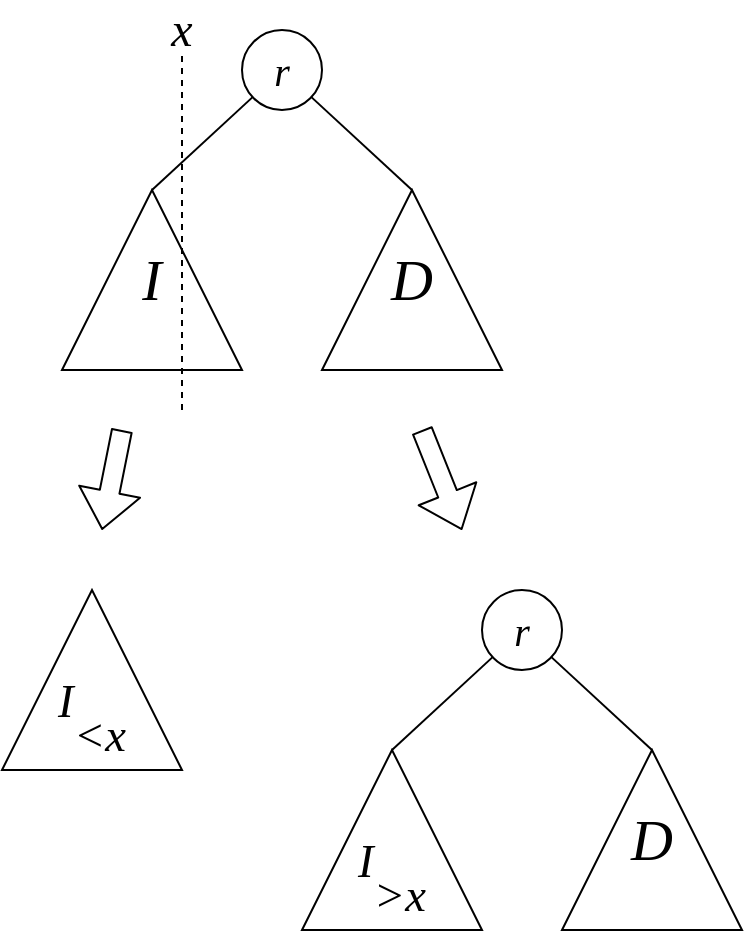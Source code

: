 <mxfile version="13.7.9" type="device"><diagram id="otQa4PzumtNPaNNn5bhl" name="Page-1"><mxGraphModel dx="1092" dy="816" grid="1" gridSize="10" guides="1" tooltips="1" connect="1" arrows="1" fold="1" page="1" pageScale="1" pageWidth="850" pageHeight="1100" math="0" shadow="0"><root><mxCell id="0"/><mxCell id="1" parent="0"/><mxCell id="btmikv2Kzrlya4nBIUJU-1" value="&lt;font style=&quot;font-size: 20px&quot; face=&quot;Times New Roman&quot;&gt;&lt;i&gt;r&lt;/i&gt;&lt;/font&gt;" style="ellipse;whiteSpace=wrap;html=1;aspect=fixed;" vertex="1" parent="1"><mxGeometry x="120" y="40" width="40" height="40" as="geometry"/></mxCell><mxCell id="btmikv2Kzrlya4nBIUJU-2" value="&lt;font face=&quot;Times New Roman&quot; size=&quot;1&quot;&gt;&lt;i style=&quot;font-size: 29px&quot;&gt;I&lt;/i&gt;&lt;/font&gt;" style="triangle;whiteSpace=wrap;html=1;direction=north;" vertex="1" parent="1"><mxGeometry x="30" y="120" width="90" height="90" as="geometry"/></mxCell><mxCell id="btmikv2Kzrlya4nBIUJU-3" value="&lt;font face=&quot;Times New Roman&quot; size=&quot;1&quot;&gt;&lt;i style=&quot;font-size: 29px&quot;&gt;D&lt;/i&gt;&lt;/font&gt;" style="triangle;whiteSpace=wrap;html=1;direction=north;" vertex="1" parent="1"><mxGeometry x="160" y="120" width="90" height="90" as="geometry"/></mxCell><mxCell id="btmikv2Kzrlya4nBIUJU-4" value="" style="endArrow=none;html=1;exitX=1;exitY=0.5;exitDx=0;exitDy=0;" edge="1" parent="1" source="btmikv2Kzrlya4nBIUJU-2" target="btmikv2Kzrlya4nBIUJU-1"><mxGeometry width="50" height="50" relative="1" as="geometry"><mxPoint x="390" y="360" as="sourcePoint"/><mxPoint x="440" y="310" as="targetPoint"/></mxGeometry></mxCell><mxCell id="btmikv2Kzrlya4nBIUJU-5" value="" style="endArrow=none;html=1;exitX=1;exitY=0.5;exitDx=0;exitDy=0;" edge="1" parent="1" source="btmikv2Kzrlya4nBIUJU-3" target="btmikv2Kzrlya4nBIUJU-1"><mxGeometry width="50" height="50" relative="1" as="geometry"><mxPoint x="400" y="360" as="sourcePoint"/><mxPoint x="450" y="310" as="targetPoint"/></mxGeometry></mxCell><mxCell id="btmikv2Kzrlya4nBIUJU-6" value="" style="shape=flexArrow;endArrow=classic;html=1;" edge="1" parent="1"><mxGeometry width="50" height="50" relative="1" as="geometry"><mxPoint x="60" y="240" as="sourcePoint"/><mxPoint x="50" y="290" as="targetPoint"/></mxGeometry></mxCell><mxCell id="btmikv2Kzrlya4nBIUJU-7" value="&lt;font face=&quot;Times New Roman&quot;&gt;&lt;span style=&quot;font-size: 28px&quot;&gt;&lt;i&gt;&lt;sup&gt;&lt;br style=&quot;font-size: 28px&quot;&gt;I&lt;/sup&gt;&lt;sub&gt;&amp;lt;x&lt;/sub&gt;&lt;/i&gt;&lt;/span&gt;&lt;/font&gt;" style="triangle;whiteSpace=wrap;html=1;direction=north;" vertex="1" parent="1"><mxGeometry y="320" width="90" height="90" as="geometry"/></mxCell><mxCell id="btmikv2Kzrlya4nBIUJU-13" value="&lt;font style=&quot;font-size: 20px&quot; face=&quot;Times New Roman&quot;&gt;&lt;i&gt;r&lt;/i&gt;&lt;/font&gt;" style="ellipse;whiteSpace=wrap;html=1;aspect=fixed;" vertex="1" parent="1"><mxGeometry x="240" y="320" width="40" height="40" as="geometry"/></mxCell><mxCell id="btmikv2Kzrlya4nBIUJU-15" value="&lt;font face=&quot;Times New Roman&quot; size=&quot;1&quot;&gt;&lt;i style=&quot;font-size: 29px&quot;&gt;D&lt;/i&gt;&lt;/font&gt;" style="triangle;whiteSpace=wrap;html=1;direction=north;" vertex="1" parent="1"><mxGeometry x="280" y="400" width="90" height="90" as="geometry"/></mxCell><mxCell id="btmikv2Kzrlya4nBIUJU-16" value="" style="endArrow=none;html=1;exitX=1;exitY=0.5;exitDx=0;exitDy=0;" edge="1" target="btmikv2Kzrlya4nBIUJU-13" parent="1"><mxGeometry width="50" height="50" relative="1" as="geometry"><mxPoint x="195" y="400" as="sourcePoint"/><mxPoint x="560" y="590" as="targetPoint"/></mxGeometry></mxCell><mxCell id="btmikv2Kzrlya4nBIUJU-17" value="" style="endArrow=none;html=1;exitX=1;exitY=0.5;exitDx=0;exitDy=0;" edge="1" source="btmikv2Kzrlya4nBIUJU-15" target="btmikv2Kzrlya4nBIUJU-13" parent="1"><mxGeometry width="50" height="50" relative="1" as="geometry"><mxPoint x="520" y="640" as="sourcePoint"/><mxPoint x="570" y="590" as="targetPoint"/></mxGeometry></mxCell><mxCell id="btmikv2Kzrlya4nBIUJU-18" value="" style="shape=flexArrow;endArrow=classic;html=1;" edge="1" parent="1"><mxGeometry width="50" height="50" relative="1" as="geometry"><mxPoint x="210" y="240" as="sourcePoint"/><mxPoint x="230" y="290" as="targetPoint"/></mxGeometry></mxCell><mxCell id="btmikv2Kzrlya4nBIUJU-19" value="" style="endArrow=none;dashed=1;html=1;" edge="1" parent="1" target="btmikv2Kzrlya4nBIUJU-20"><mxGeometry width="50" height="50" relative="1" as="geometry"><mxPoint x="90" y="230" as="sourcePoint"/><mxPoint x="90" y="40" as="targetPoint"/></mxGeometry></mxCell><mxCell id="btmikv2Kzrlya4nBIUJU-20" value="&lt;font face=&quot;Times New Roman&quot; size=&quot;1&quot;&gt;&lt;i style=&quot;font-size: 24px&quot;&gt;x&lt;/i&gt;&lt;/font&gt;" style="text;html=1;strokeColor=none;fillColor=none;align=center;verticalAlign=middle;whiteSpace=wrap;rounded=0;" vertex="1" parent="1"><mxGeometry x="70" y="30" width="40" height="20" as="geometry"/></mxCell><mxCell id="btmikv2Kzrlya4nBIUJU-21" value="&lt;font face=&quot;Times New Roman&quot;&gt;&lt;span style=&quot;font-size: 28px&quot;&gt;&lt;i&gt;&lt;sup&gt;&lt;br style=&quot;font-size: 28px&quot;&gt;I&lt;/sup&gt;&lt;sub&gt;&amp;gt;x&lt;/sub&gt;&lt;/i&gt;&lt;/span&gt;&lt;/font&gt;" style="triangle;whiteSpace=wrap;html=1;direction=north;" vertex="1" parent="1"><mxGeometry x="150" y="400" width="90" height="90" as="geometry"/></mxCell></root></mxGraphModel></diagram></mxfile>